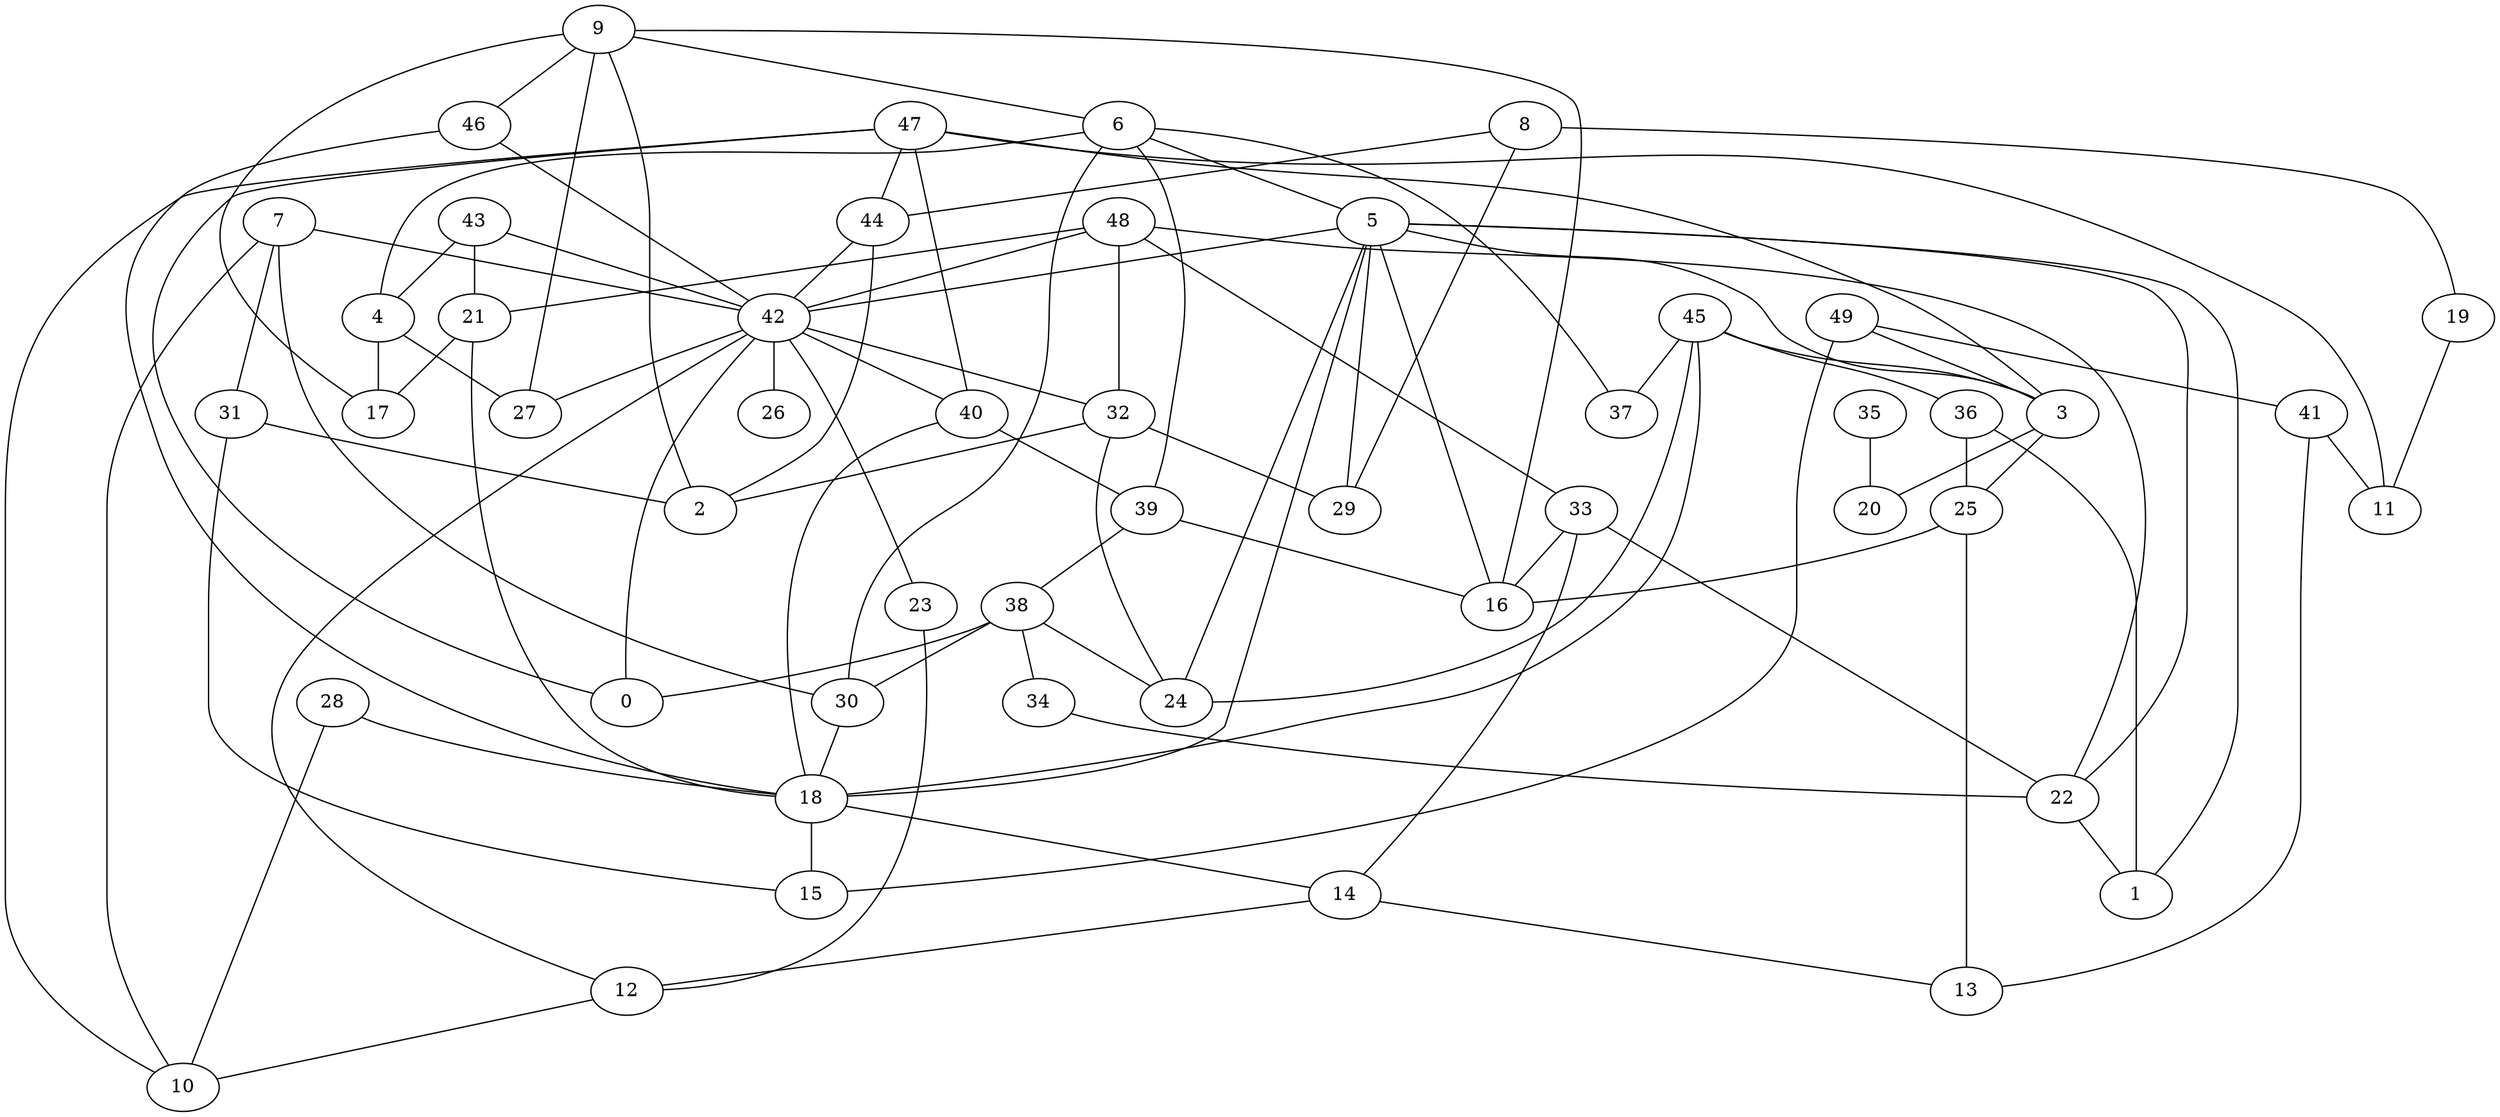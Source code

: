 digraph GG_graph {

subgraph G_graph {
edge [color = black]
"46" -> "18" [dir = none]
"28" -> "18" [dir = none]
"19" -> "11" [dir = none]
"38" -> "34" [dir = none]
"38" -> "0" [dir = none]
"38" -> "24" [dir = none]
"48" -> "33" [dir = none]
"43" -> "42" [dir = none]
"4" -> "27" [dir = none]
"31" -> "2" [dir = none]
"21" -> "18" [dir = none]
"25" -> "16" [dir = none]
"44" -> "42" [dir = none]
"49" -> "41" [dir = none]
"49" -> "3" [dir = none]
"42" -> "40" [dir = none]
"42" -> "23" [dir = none]
"42" -> "27" [dir = none]
"42" -> "26" [dir = none]
"42" -> "32" [dir = none]
"7" -> "31" [dir = none]
"7" -> "42" [dir = none]
"5" -> "16" [dir = none]
"5" -> "42" [dir = none]
"5" -> "1" [dir = none]
"5" -> "3" [dir = none]
"5" -> "18" [dir = none]
"18" -> "14" [dir = none]
"18" -> "15" [dir = none]
"32" -> "29" [dir = none]
"32" -> "24" [dir = none]
"14" -> "12" [dir = none]
"14" -> "13" [dir = none]
"47" -> "11" [dir = none]
"47" -> "10" [dir = none]
"47" -> "44" [dir = none]
"35" -> "20" [dir = none]
"9" -> "6" [dir = none]
"9" -> "17" [dir = none]
"9" -> "16" [dir = none]
"30" -> "18" [dir = none]
"3" -> "20" [dir = none]
"45" -> "36" [dir = none]
"45" -> "37" [dir = none]
"45" -> "24" [dir = none]
"8" -> "44" [dir = none]
"39" -> "16" [dir = none]
"33" -> "22" [dir = none]
"33" -> "14" [dir = none]
"12" -> "10" [dir = none]
"36" -> "1" [dir = none]
"8" -> "19" [dir = none]
"46" -> "42" [dir = none]
"39" -> "38" [dir = none]
"47" -> "3" [dir = none]
"6" -> "30" [dir = none]
"43" -> "21" [dir = none]
"49" -> "15" [dir = none]
"45" -> "3" [dir = none]
"5" -> "24" [dir = none]
"31" -> "15" [dir = none]
"42" -> "12" [dir = none]
"48" -> "32" [dir = none]
"6" -> "37" [dir = none]
"40" -> "39" [dir = none]
"47" -> "0" [dir = none]
"47" -> "40" [dir = none]
"48" -> "42" [dir = none]
"41" -> "13" [dir = none]
"32" -> "2" [dir = none]
"48" -> "22" [dir = none]
"7" -> "10" [dir = none]
"6" -> "39" [dir = none]
"9" -> "27" [dir = none]
"6" -> "4" [dir = none]
"40" -> "18" [dir = none]
"28" -> "10" [dir = none]
"8" -> "29" [dir = none]
"43" -> "4" [dir = none]
"38" -> "30" [dir = none]
"23" -> "12" [dir = none]
"41" -> "11" [dir = none]
"42" -> "0" [dir = none]
"34" -> "22" [dir = none]
"48" -> "21" [dir = none]
"21" -> "17" [dir = none]
"45" -> "18" [dir = none]
"9" -> "2" [dir = none]
"5" -> "22" [dir = none]
"25" -> "13" [dir = none]
"5" -> "29" [dir = none]
"9" -> "46" [dir = none]
"7" -> "30" [dir = none]
"4" -> "17" [dir = none]
"44" -> "2" [dir = none]
"33" -> "16" [dir = none]
"6" -> "5" [dir = none]
"22" -> "1" [dir = none]
"3" -> "25" [dir = none]
"36" -> "25" [dir = none]
}

}
